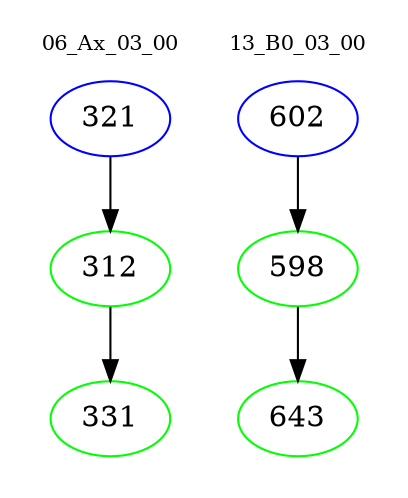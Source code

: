 digraph{
subgraph cluster_0 {
color = white
label = "06_Ax_03_00";
fontsize=10;
T0_321 [label="321", color="blue"]
T0_321 -> T0_312 [color="black"]
T0_312 [label="312", color="green"]
T0_312 -> T0_331 [color="black"]
T0_331 [label="331", color="green"]
}
subgraph cluster_1 {
color = white
label = "13_B0_03_00";
fontsize=10;
T1_602 [label="602", color="blue"]
T1_602 -> T1_598 [color="black"]
T1_598 [label="598", color="green"]
T1_598 -> T1_643 [color="black"]
T1_643 [label="643", color="green"]
}
}
